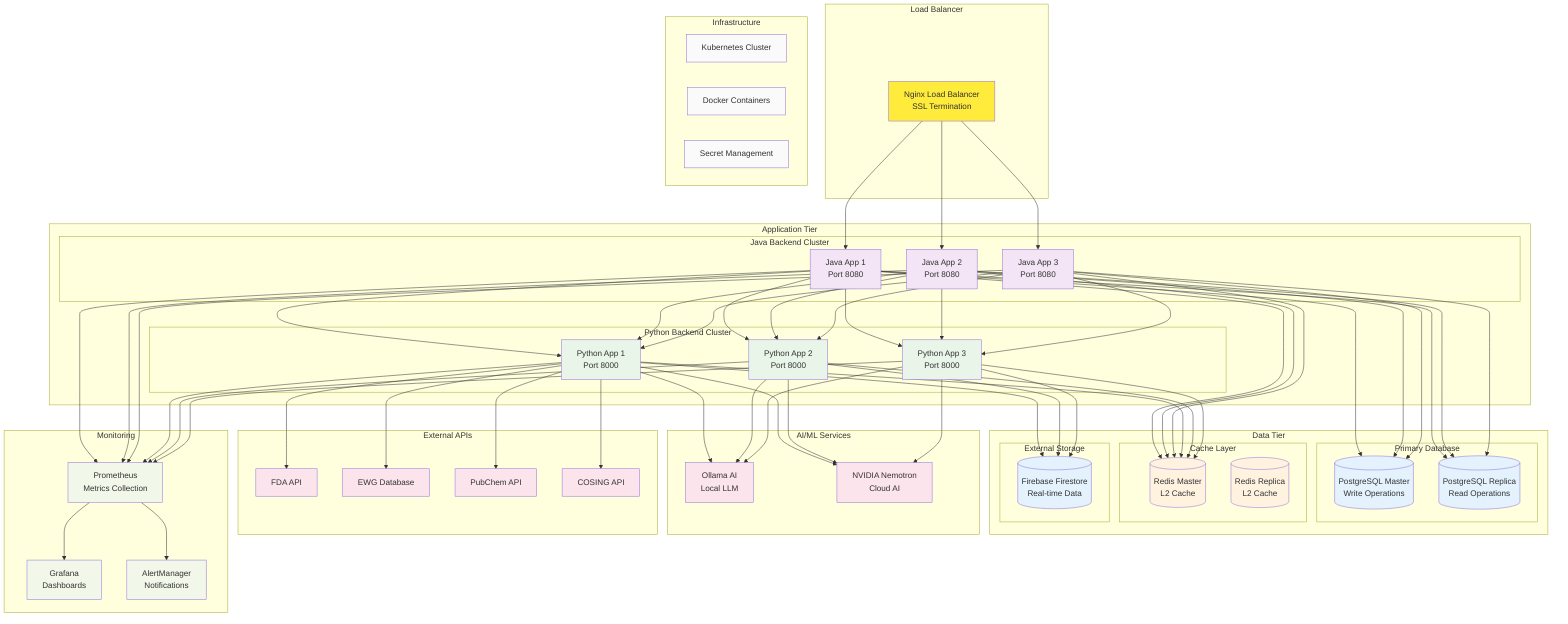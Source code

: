 graph TB
    subgraph "Load Balancer"
        LB[Nginx Load Balancer<br/>SSL Termination]
    end
    
    subgraph "Application Tier"
        subgraph "Java Backend Cluster"
            J1[Java App 1<br/>Port 8080]
            J2[Java App 2<br/>Port 8080]
            J3[Java App 3<br/>Port 8080]
        end
        
        subgraph "Python Backend Cluster"
            P1[Python App 1<br/>Port 8000]
            P2[Python App 2<br/>Port 8000]
            P3[Python App 3<br/>Port 8000]
        end
    end
    
    subgraph "Data Tier"
        subgraph "Primary Database"
            PG1[(PostgreSQL Master<br/>Write Operations)]
            PG2[(PostgreSQL Replica<br/>Read Operations)]
        end
        
        subgraph "Cache Layer"
            R1[(Redis Master<br/>L2 Cache)]
            R2[(Redis Replica<br/>L2 Cache)]
        end
        
        subgraph "External Storage"
            FB[(Firebase Firestore<br/>Real-time Data)]
        end
    end
    
    subgraph "AI/ML Services"
        OLLAMA[Ollama AI<br/>Local LLM]
        NEMO[NVIDIA Nemotron<br/>Cloud AI]
    end
    
    subgraph "External APIs"
        FDA[FDA API]
        EWG[EWG Database]
        PUB[PubChem API]
        COS[COSING API]
    end
    
    subgraph "Monitoring"
        PROM[Prometheus<br/>Metrics Collection]
        GRAF[Grafana<br/>Dashboards]
        ALERT[AlertManager<br/>Notifications]
    end
    
    subgraph "Infrastructure"
        K8S[Kubernetes Cluster]
        DOCKER[Docker Containers]
        SECRETS[Secret Management]
    end
    
    %% Connections
    LB --> J1
    LB --> J2
    LB --> J3
    
    J1 --> P1
    J1 --> P2
    J1 --> P3
    J2 --> P1
    J2 --> P2
    J2 --> P3
    J3 --> P1
    J3 --> P2
    J3 --> P3
    
    J1 --> PG1
    J2 --> PG1
    J3 --> PG1
    J1 --> PG2
    J2 --> PG2
    J3 --> PG2
    
    J1 --> R1
    J2 --> R1
    J3 --> R1
    P1 --> R1
    P2 --> R1
    P3 --> R1
    
    P1 --> FB
    P2 --> FB
    P3 --> FB
    
    P1 --> OLLAMA
    P2 --> OLLAMA
    P3 --> OLLAMA
    P1 --> NEMO
    P2 --> NEMO
    P3 --> NEMO
    
    P1 --> FDA
    P1 --> EWG
    P1 --> PUB
    P1 --> COS
    
    J1 --> PROM
    J2 --> PROM
    J3 --> PROM
    P1 --> PROM
    P2 --> PROM
    P3 --> PROM
    
    PROM --> GRAF
    PROM --> ALERT
    
    %% Styling
    classDef loadbalancer fill:#ffeb3b
    classDef java fill:#f3e5f5
    classDef python fill:#e8f5e8
    classDef database fill:#e3f2fd
    classDef cache fill:#fff3e0
    classDef external fill:#fce4ec
    classDef monitoring fill:#f1f8e9
    classDef infra fill:#fafafa
    
    class LB loadbalancer
    class J1,J2,J3 java
    class P1,P2,P3 python
    class PG1,PG2,FB database
    class R1,R2 cache
    class FDA,EWG,PUB,COS,OLLAMA,NEMO external
    class PROM,GRAF,ALERT monitoring
    class K8S,DOCKER,SECRETS infra